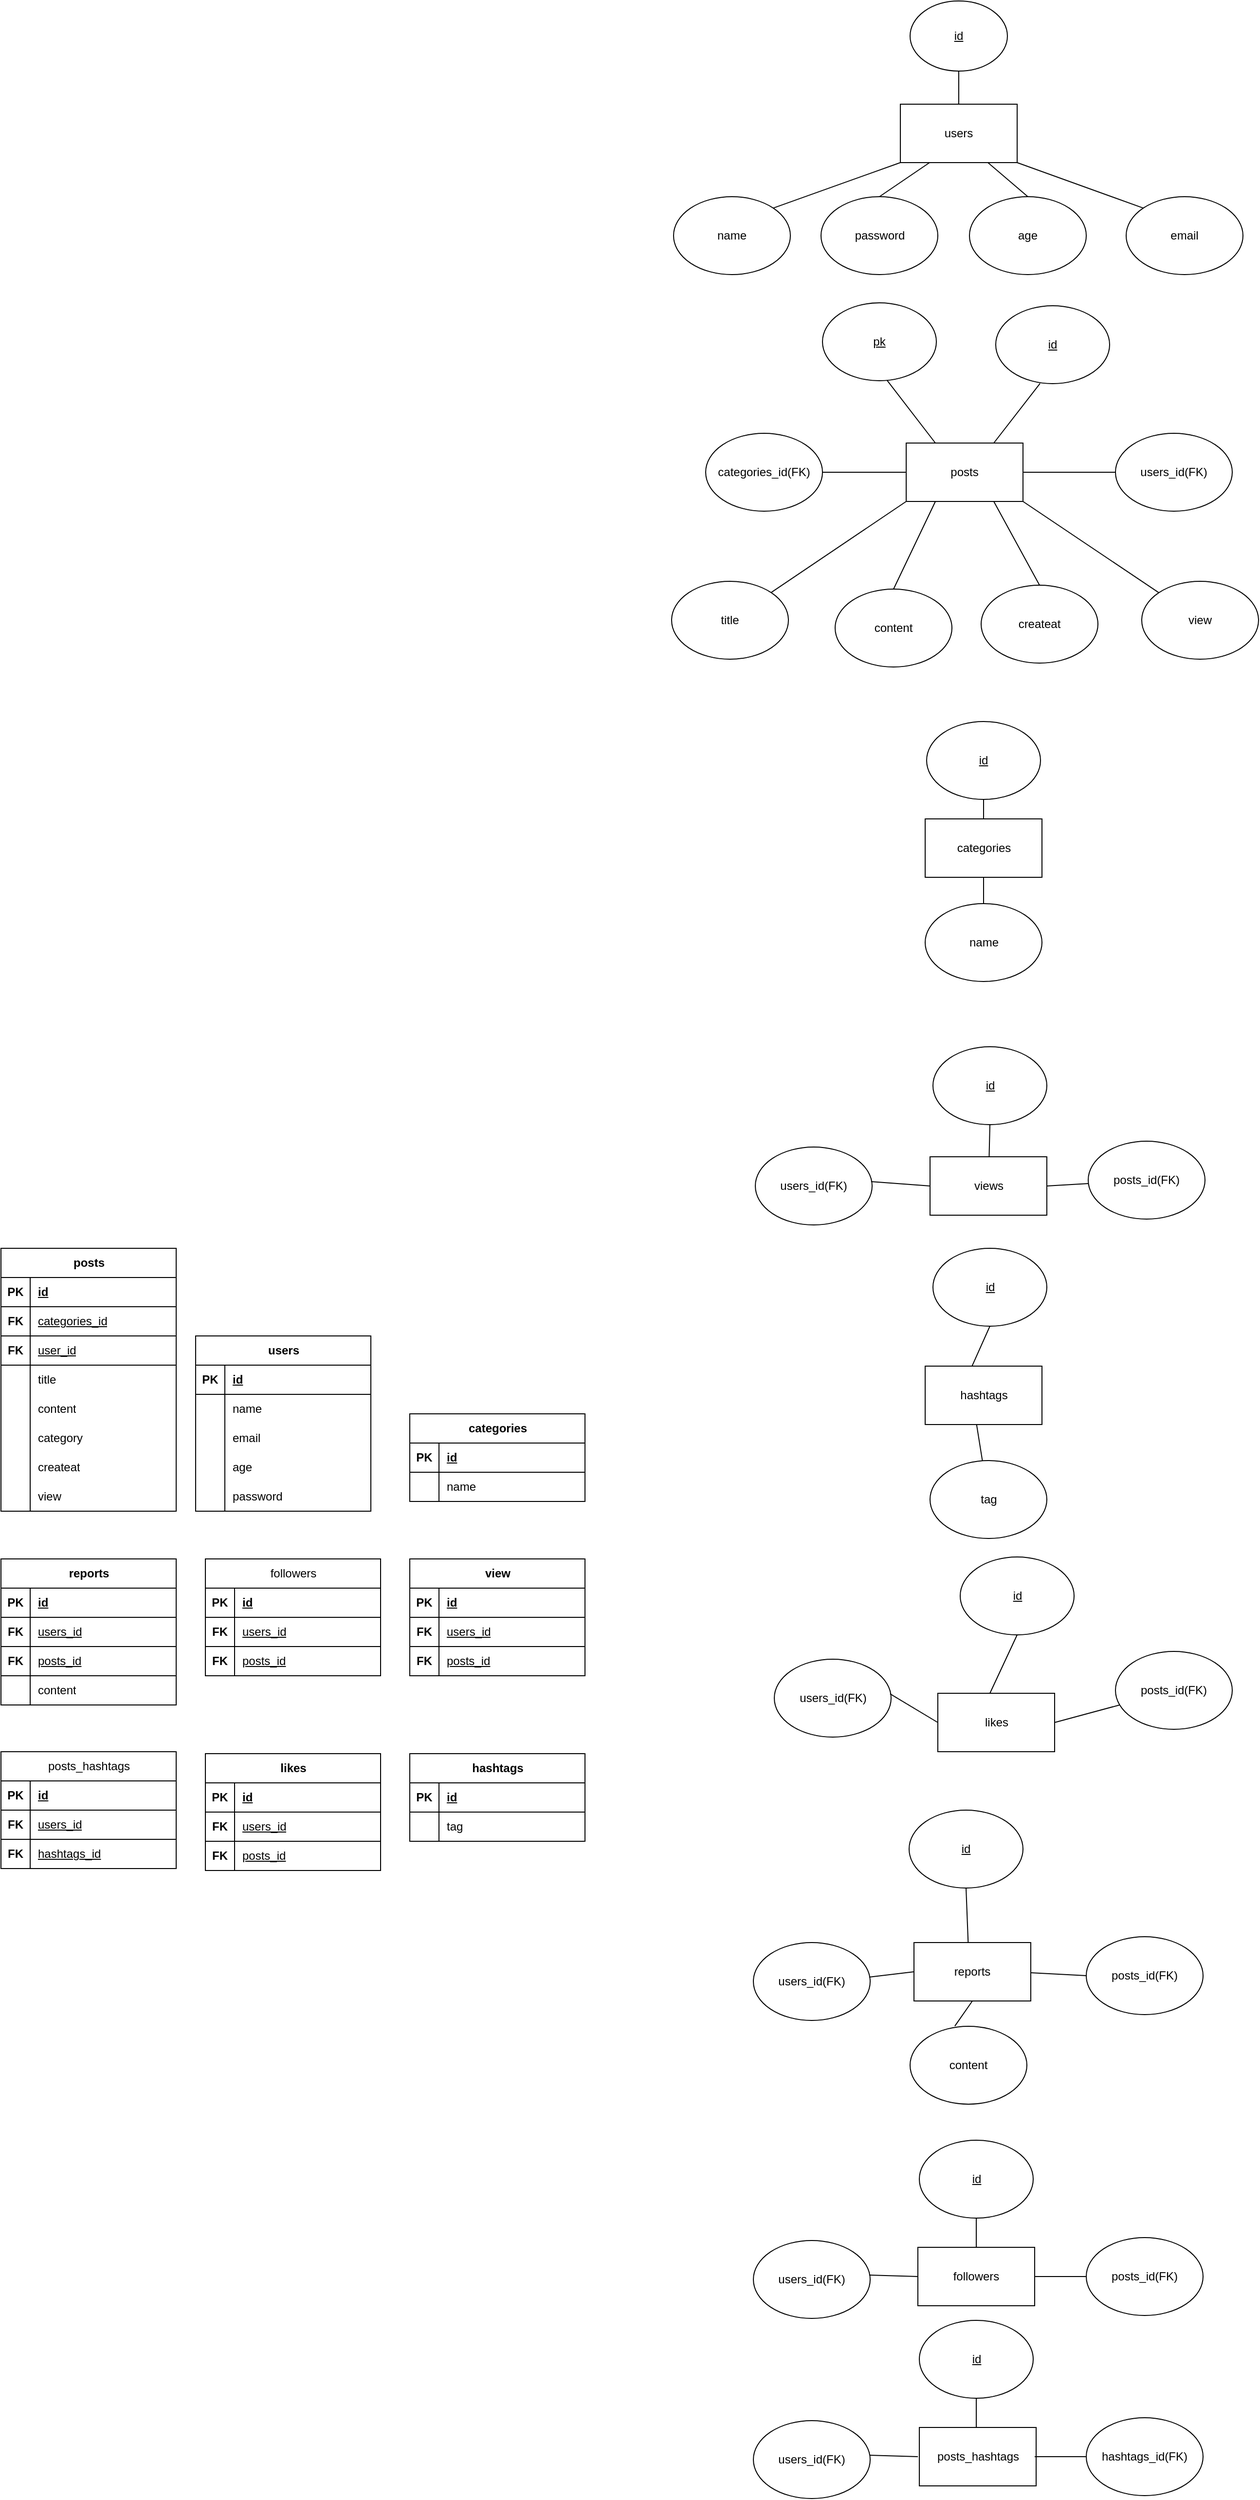 <mxfile version="28.1.1">
  <diagram name="페이지-1" id="-lG8U1elhh2lPWjS3X7J">
    <mxGraphModel dx="1959" dy="928" grid="1" gridSize="10" guides="1" tooltips="1" connect="1" arrows="1" fold="1" page="1" pageScale="1" pageWidth="827" pageHeight="1169" math="0" shadow="0">
      <root>
        <mxCell id="0" />
        <mxCell id="1" parent="0" />
        <mxCell id="ju6Y_BsM1qZ0WX_kS476-1" value="users" style="rounded=0;whiteSpace=wrap;html=1;" parent="1" vertex="1">
          <mxGeometry x="1034" y="426" width="120" height="60" as="geometry" />
        </mxCell>
        <mxCell id="ju6Y_BsM1qZ0WX_kS476-2" value="posts" style="rounded=0;whiteSpace=wrap;html=1;" parent="1" vertex="1">
          <mxGeometry x="1040" y="774" width="120" height="60" as="geometry" />
        </mxCell>
        <mxCell id="ju6Y_BsM1qZ0WX_kS476-3" value="categories" style="rounded=0;whiteSpace=wrap;html=1;" parent="1" vertex="1">
          <mxGeometry x="1059.5" y="1160" width="120" height="60" as="geometry" />
        </mxCell>
        <mxCell id="ju6Y_BsM1qZ0WX_kS476-4" value="followers" style="rounded=0;whiteSpace=wrap;html=1;" parent="1" vertex="1">
          <mxGeometry x="1052" y="2627" width="120" height="60" as="geometry" />
        </mxCell>
        <mxCell id="ju6Y_BsM1qZ0WX_kS476-5" value="reports" style="rounded=0;whiteSpace=wrap;html=1;" parent="1" vertex="1">
          <mxGeometry x="1048" y="2314" width="120" height="60" as="geometry" />
        </mxCell>
        <mxCell id="ju6Y_BsM1qZ0WX_kS476-6" value="likes" style="rounded=0;whiteSpace=wrap;html=1;" parent="1" vertex="1">
          <mxGeometry x="1072.5" y="2058" width="120" height="60" as="geometry" />
        </mxCell>
        <mxCell id="ju6Y_BsM1qZ0WX_kS476-7" value="hashtags" style="rounded=0;whiteSpace=wrap;html=1;" parent="1" vertex="1">
          <mxGeometry x="1059.5" y="1722" width="120" height="60" as="geometry" />
        </mxCell>
        <mxCell id="ju6Y_BsM1qZ0WX_kS476-8" value="views" style="rounded=0;whiteSpace=wrap;html=1;" parent="1" vertex="1">
          <mxGeometry x="1064.5" y="1507" width="120" height="60" as="geometry" />
        </mxCell>
        <mxCell id="ju6Y_BsM1qZ0WX_kS476-9" value="email" style="ellipse;whiteSpace=wrap;html=1;" parent="1" vertex="1">
          <mxGeometry x="1266" y="521" width="120" height="80" as="geometry" />
        </mxCell>
        <mxCell id="ju6Y_BsM1qZ0WX_kS476-10" value="password" style="ellipse;whiteSpace=wrap;html=1;" parent="1" vertex="1">
          <mxGeometry x="952.5" y="521" width="120" height="80" as="geometry" />
        </mxCell>
        <mxCell id="ju6Y_BsM1qZ0WX_kS476-11" value="name" style="ellipse;whiteSpace=wrap;html=1;" parent="1" vertex="1">
          <mxGeometry x="801" y="521" width="120" height="80" as="geometry" />
        </mxCell>
        <mxCell id="ju6Y_BsM1qZ0WX_kS476-12" value="age" style="ellipse;whiteSpace=wrap;html=1;" parent="1" vertex="1">
          <mxGeometry x="1105" y="521" width="120" height="80" as="geometry" />
        </mxCell>
        <mxCell id="ju6Y_BsM1qZ0WX_kS476-13" value="id" style="ellipse;whiteSpace=wrap;html=1;align=center;fontStyle=4;" parent="1" vertex="1">
          <mxGeometry x="1044" y="320" width="100" height="72" as="geometry" />
        </mxCell>
        <mxCell id="ju6Y_BsM1qZ0WX_kS476-14" value="" style="endArrow=none;html=1;rounded=0;fontSize=12;startSize=8;endSize=8;curved=1;exitX=0.5;exitY=1;exitDx=0;exitDy=0;entryX=0.5;entryY=0;entryDx=0;entryDy=0;" parent="1" source="ju6Y_BsM1qZ0WX_kS476-13" target="ju6Y_BsM1qZ0WX_kS476-1" edge="1">
          <mxGeometry relative="1" as="geometry">
            <mxPoint x="964" y="677" as="sourcePoint" />
            <mxPoint x="1124" y="677" as="targetPoint" />
          </mxGeometry>
        </mxCell>
        <mxCell id="ju6Y_BsM1qZ0WX_kS476-15" value="" style="endArrow=none;html=1;rounded=0;fontSize=12;startSize=8;endSize=8;curved=1;exitX=0.5;exitY=0;exitDx=0;exitDy=0;entryX=0.25;entryY=1;entryDx=0;entryDy=0;" parent="1" source="ju6Y_BsM1qZ0WX_kS476-10" target="ju6Y_BsM1qZ0WX_kS476-1" edge="1">
          <mxGeometry relative="1" as="geometry">
            <mxPoint x="946" y="662" as="sourcePoint" />
            <mxPoint x="989" y="632" as="targetPoint" />
          </mxGeometry>
        </mxCell>
        <mxCell id="ju6Y_BsM1qZ0WX_kS476-16" value="" style="endArrow=none;html=1;rounded=0;fontSize=12;startSize=8;endSize=8;curved=1;exitX=0.5;exitY=0;exitDx=0;exitDy=0;entryX=0.75;entryY=1;entryDx=0;entryDy=0;" parent="1" source="ju6Y_BsM1qZ0WX_kS476-12" target="ju6Y_BsM1qZ0WX_kS476-1" edge="1">
          <mxGeometry relative="1" as="geometry">
            <mxPoint x="1034" y="714" as="sourcePoint" />
            <mxPoint x="1044" y="662" as="targetPoint" />
          </mxGeometry>
        </mxCell>
        <mxCell id="ju6Y_BsM1qZ0WX_kS476-17" value="" style="endArrow=none;html=1;rounded=0;fontSize=12;startSize=8;endSize=8;curved=1;exitX=0;exitY=0;exitDx=0;exitDy=0;entryX=1;entryY=1;entryDx=0;entryDy=0;" parent="1" source="ju6Y_BsM1qZ0WX_kS476-9" target="ju6Y_BsM1qZ0WX_kS476-1" edge="1">
          <mxGeometry relative="1" as="geometry">
            <mxPoint x="1147" y="694" as="sourcePoint" />
            <mxPoint x="1096" y="662" as="targetPoint" />
          </mxGeometry>
        </mxCell>
        <mxCell id="ju6Y_BsM1qZ0WX_kS476-18" value="" style="endArrow=none;html=1;rounded=0;fontSize=12;startSize=8;endSize=8;curved=1;exitX=1;exitY=0;exitDx=0;exitDy=0;entryX=0;entryY=1;entryDx=0;entryDy=0;" parent="1" source="ju6Y_BsM1qZ0WX_kS476-11" target="ju6Y_BsM1qZ0WX_kS476-1" edge="1">
          <mxGeometry relative="1" as="geometry">
            <mxPoint x="1115" y="572" as="sourcePoint" />
            <mxPoint x="1012" y="498" as="targetPoint" />
          </mxGeometry>
        </mxCell>
        <mxCell id="ju6Y_BsM1qZ0WX_kS476-19" value="users" style="shape=table;startSize=30;container=1;collapsible=1;childLayout=tableLayout;fixedRows=1;rowLines=0;fontStyle=1;align=center;resizeLast=1;html=1;" parent="1" vertex="1">
          <mxGeometry x="310" y="1691" width="180" height="180" as="geometry" />
        </mxCell>
        <mxCell id="ju6Y_BsM1qZ0WX_kS476-20" value="" style="shape=tableRow;horizontal=0;startSize=0;swimlaneHead=0;swimlaneBody=0;fillColor=none;collapsible=0;dropTarget=0;points=[[0,0.5],[1,0.5]];portConstraint=eastwest;top=0;left=0;right=0;bottom=1;" parent="ju6Y_BsM1qZ0WX_kS476-19" vertex="1">
          <mxGeometry y="30" width="180" height="30" as="geometry" />
        </mxCell>
        <mxCell id="ju6Y_BsM1qZ0WX_kS476-21" value="PK" style="shape=partialRectangle;connectable=0;fillColor=none;top=0;left=0;bottom=0;right=0;fontStyle=1;overflow=hidden;whiteSpace=wrap;html=1;" parent="ju6Y_BsM1qZ0WX_kS476-20" vertex="1">
          <mxGeometry width="30" height="30" as="geometry">
            <mxRectangle width="30" height="30" as="alternateBounds" />
          </mxGeometry>
        </mxCell>
        <mxCell id="ju6Y_BsM1qZ0WX_kS476-22" value="id" style="shape=partialRectangle;connectable=0;fillColor=none;top=0;left=0;bottom=0;right=0;align=left;spacingLeft=6;fontStyle=5;overflow=hidden;whiteSpace=wrap;html=1;" parent="ju6Y_BsM1qZ0WX_kS476-20" vertex="1">
          <mxGeometry x="30" width="150" height="30" as="geometry">
            <mxRectangle width="150" height="30" as="alternateBounds" />
          </mxGeometry>
        </mxCell>
        <mxCell id="ju6Y_BsM1qZ0WX_kS476-23" value="" style="shape=tableRow;horizontal=0;startSize=0;swimlaneHead=0;swimlaneBody=0;fillColor=none;collapsible=0;dropTarget=0;points=[[0,0.5],[1,0.5]];portConstraint=eastwest;top=0;left=0;right=0;bottom=0;" parent="ju6Y_BsM1qZ0WX_kS476-19" vertex="1">
          <mxGeometry y="60" width="180" height="30" as="geometry" />
        </mxCell>
        <mxCell id="ju6Y_BsM1qZ0WX_kS476-24" value="" style="shape=partialRectangle;connectable=0;fillColor=none;top=0;left=0;bottom=0;right=0;editable=1;overflow=hidden;whiteSpace=wrap;html=1;" parent="ju6Y_BsM1qZ0WX_kS476-23" vertex="1">
          <mxGeometry width="30" height="30" as="geometry">
            <mxRectangle width="30" height="30" as="alternateBounds" />
          </mxGeometry>
        </mxCell>
        <mxCell id="ju6Y_BsM1qZ0WX_kS476-25" value="name" style="shape=partialRectangle;connectable=0;fillColor=none;top=0;left=0;bottom=0;right=0;align=left;spacingLeft=6;overflow=hidden;whiteSpace=wrap;html=1;" parent="ju6Y_BsM1qZ0WX_kS476-23" vertex="1">
          <mxGeometry x="30" width="150" height="30" as="geometry">
            <mxRectangle width="150" height="30" as="alternateBounds" />
          </mxGeometry>
        </mxCell>
        <mxCell id="ju6Y_BsM1qZ0WX_kS476-26" value="" style="shape=tableRow;horizontal=0;startSize=0;swimlaneHead=0;swimlaneBody=0;fillColor=none;collapsible=0;dropTarget=0;points=[[0,0.5],[1,0.5]];portConstraint=eastwest;top=0;left=0;right=0;bottom=0;" parent="ju6Y_BsM1qZ0WX_kS476-19" vertex="1">
          <mxGeometry y="90" width="180" height="30" as="geometry" />
        </mxCell>
        <mxCell id="ju6Y_BsM1qZ0WX_kS476-27" value="" style="shape=partialRectangle;connectable=0;fillColor=none;top=0;left=0;bottom=0;right=0;editable=1;overflow=hidden;whiteSpace=wrap;html=1;" parent="ju6Y_BsM1qZ0WX_kS476-26" vertex="1">
          <mxGeometry width="30" height="30" as="geometry">
            <mxRectangle width="30" height="30" as="alternateBounds" />
          </mxGeometry>
        </mxCell>
        <mxCell id="ju6Y_BsM1qZ0WX_kS476-28" value="email" style="shape=partialRectangle;connectable=0;fillColor=none;top=0;left=0;bottom=0;right=0;align=left;spacingLeft=6;overflow=hidden;whiteSpace=wrap;html=1;" parent="ju6Y_BsM1qZ0WX_kS476-26" vertex="1">
          <mxGeometry x="30" width="150" height="30" as="geometry">
            <mxRectangle width="150" height="30" as="alternateBounds" />
          </mxGeometry>
        </mxCell>
        <mxCell id="ju6Y_BsM1qZ0WX_kS476-29" value="" style="shape=tableRow;horizontal=0;startSize=0;swimlaneHead=0;swimlaneBody=0;fillColor=none;collapsible=0;dropTarget=0;points=[[0,0.5],[1,0.5]];portConstraint=eastwest;top=0;left=0;right=0;bottom=0;" parent="ju6Y_BsM1qZ0WX_kS476-19" vertex="1">
          <mxGeometry y="120" width="180" height="30" as="geometry" />
        </mxCell>
        <mxCell id="ju6Y_BsM1qZ0WX_kS476-30" value="" style="shape=partialRectangle;connectable=0;fillColor=none;top=0;left=0;bottom=0;right=0;editable=1;overflow=hidden;whiteSpace=wrap;html=1;" parent="ju6Y_BsM1qZ0WX_kS476-29" vertex="1">
          <mxGeometry width="30" height="30" as="geometry">
            <mxRectangle width="30" height="30" as="alternateBounds" />
          </mxGeometry>
        </mxCell>
        <mxCell id="ju6Y_BsM1qZ0WX_kS476-31" value="age" style="shape=partialRectangle;connectable=0;fillColor=none;top=0;left=0;bottom=0;right=0;align=left;spacingLeft=6;overflow=hidden;whiteSpace=wrap;html=1;" parent="ju6Y_BsM1qZ0WX_kS476-29" vertex="1">
          <mxGeometry x="30" width="150" height="30" as="geometry">
            <mxRectangle width="150" height="30" as="alternateBounds" />
          </mxGeometry>
        </mxCell>
        <mxCell id="ju6Y_BsM1qZ0WX_kS476-32" value="" style="shape=tableRow;horizontal=0;startSize=0;swimlaneHead=0;swimlaneBody=0;fillColor=none;collapsible=0;dropTarget=0;points=[[0,0.5],[1,0.5]];portConstraint=eastwest;top=0;left=0;right=0;bottom=0;" parent="ju6Y_BsM1qZ0WX_kS476-19" vertex="1">
          <mxGeometry y="150" width="180" height="30" as="geometry" />
        </mxCell>
        <mxCell id="ju6Y_BsM1qZ0WX_kS476-33" value="" style="shape=partialRectangle;connectable=0;fillColor=none;top=0;left=0;bottom=0;right=0;editable=1;overflow=hidden;whiteSpace=wrap;html=1;" parent="ju6Y_BsM1qZ0WX_kS476-32" vertex="1">
          <mxGeometry width="30" height="30" as="geometry">
            <mxRectangle width="30" height="30" as="alternateBounds" />
          </mxGeometry>
        </mxCell>
        <mxCell id="ju6Y_BsM1qZ0WX_kS476-34" value="password" style="shape=partialRectangle;connectable=0;fillColor=none;top=0;left=0;bottom=0;right=0;align=left;spacingLeft=6;overflow=hidden;whiteSpace=wrap;html=1;" parent="ju6Y_BsM1qZ0WX_kS476-32" vertex="1">
          <mxGeometry x="30" width="150" height="30" as="geometry">
            <mxRectangle width="150" height="30" as="alternateBounds" />
          </mxGeometry>
        </mxCell>
        <mxCell id="ju6Y_BsM1qZ0WX_kS476-35" value="categories_id(FK)" style="ellipse;whiteSpace=wrap;html=1;" parent="1" vertex="1">
          <mxGeometry x="834" y="764" width="120" height="80" as="geometry" />
        </mxCell>
        <mxCell id="ju6Y_BsM1qZ0WX_kS476-36" value="users_id(FK)" style="ellipse;whiteSpace=wrap;html=1;" parent="1" vertex="1">
          <mxGeometry x="1255" y="764" width="120" height="80" as="geometry" />
        </mxCell>
        <mxCell id="ju6Y_BsM1qZ0WX_kS476-37" value="view" style="ellipse;whiteSpace=wrap;html=1;" parent="1" vertex="1">
          <mxGeometry x="1282" y="916" width="120" height="80" as="geometry" />
        </mxCell>
        <mxCell id="ju6Y_BsM1qZ0WX_kS476-38" value="createat" style="ellipse;whiteSpace=wrap;html=1;" parent="1" vertex="1">
          <mxGeometry x="1117" y="920" width="120" height="80" as="geometry" />
        </mxCell>
        <mxCell id="ju6Y_BsM1qZ0WX_kS476-39" value="content" style="ellipse;whiteSpace=wrap;html=1;" parent="1" vertex="1">
          <mxGeometry x="967" y="924" width="120" height="80" as="geometry" />
        </mxCell>
        <mxCell id="ju6Y_BsM1qZ0WX_kS476-40" value="title" style="ellipse;whiteSpace=wrap;html=1;" parent="1" vertex="1">
          <mxGeometry x="799" y="916" width="120" height="80" as="geometry" />
        </mxCell>
        <mxCell id="ju6Y_BsM1qZ0WX_kS476-41" value="id" style="ellipse;whiteSpace=wrap;html=1;align=center;fontStyle=4;" parent="1" vertex="1">
          <mxGeometry x="1132" y="633" width="117" height="80" as="geometry" />
        </mxCell>
        <mxCell id="ju6Y_BsM1qZ0WX_kS476-42" value="pk" style="ellipse;whiteSpace=wrap;html=1;align=center;fontStyle=4;" parent="1" vertex="1">
          <mxGeometry x="954" y="630" width="117" height="80" as="geometry" />
        </mxCell>
        <mxCell id="ju6Y_BsM1qZ0WX_kS476-43" value="" style="endArrow=none;html=1;rounded=0;fontSize=12;startSize=8;endSize=8;curved=1;exitX=0.25;exitY=0;exitDx=0;exitDy=0;entryX=0.567;entryY=0.994;entryDx=0;entryDy=0;entryPerimeter=0;" parent="1" source="ju6Y_BsM1qZ0WX_kS476-2" target="ju6Y_BsM1qZ0WX_kS476-42" edge="1">
          <mxGeometry relative="1" as="geometry">
            <mxPoint x="892" y="774" as="sourcePoint" />
            <mxPoint x="1067" y="739" as="targetPoint" />
          </mxGeometry>
        </mxCell>
        <mxCell id="ju6Y_BsM1qZ0WX_kS476-44" value="" style="endArrow=none;html=1;rounded=0;fontSize=12;startSize=8;endSize=8;curved=1;exitX=0.75;exitY=0;exitDx=0;exitDy=0;entryX=0.389;entryY=0.998;entryDx=0;entryDy=0;entryPerimeter=0;" parent="1" source="ju6Y_BsM1qZ0WX_kS476-2" target="ju6Y_BsM1qZ0WX_kS476-41" edge="1">
          <mxGeometry relative="1" as="geometry">
            <mxPoint x="1080" y="784" as="sourcePoint" />
            <mxPoint x="957" y="729" as="targetPoint" />
          </mxGeometry>
        </mxCell>
        <mxCell id="ju6Y_BsM1qZ0WX_kS476-45" value="" style="endArrow=none;html=1;rounded=0;fontSize=12;startSize=8;endSize=8;curved=1;exitX=0;exitY=0.5;exitDx=0;exitDy=0;entryX=1;entryY=0.5;entryDx=0;entryDy=0;" parent="1" source="ju6Y_BsM1qZ0WX_kS476-2" target="ju6Y_BsM1qZ0WX_kS476-35" edge="1">
          <mxGeometry relative="1" as="geometry">
            <mxPoint x="1080" y="784" as="sourcePoint" />
            <mxPoint x="1030" y="720" as="targetPoint" />
          </mxGeometry>
        </mxCell>
        <mxCell id="ju6Y_BsM1qZ0WX_kS476-46" value="" style="endArrow=none;html=1;rounded=0;fontSize=12;startSize=8;endSize=8;curved=1;exitX=0;exitY=0.5;exitDx=0;exitDy=0;entryX=1;entryY=0.5;entryDx=0;entryDy=0;" parent="1" source="ju6Y_BsM1qZ0WX_kS476-36" target="ju6Y_BsM1qZ0WX_kS476-2" edge="1">
          <mxGeometry relative="1" as="geometry">
            <mxPoint x="1050" y="814" as="sourcePoint" />
            <mxPoint x="964" y="819" as="targetPoint" />
          </mxGeometry>
        </mxCell>
        <mxCell id="ju6Y_BsM1qZ0WX_kS476-47" value="" style="endArrow=none;html=1;rounded=0;fontSize=12;startSize=8;endSize=8;curved=1;exitX=0;exitY=0;exitDx=0;exitDy=0;entryX=1;entryY=1;entryDx=0;entryDy=0;" parent="1" source="ju6Y_BsM1qZ0WX_kS476-37" target="ju6Y_BsM1qZ0WX_kS476-2" edge="1">
          <mxGeometry relative="1" as="geometry">
            <mxPoint x="1243" y="869" as="sourcePoint" />
            <mxPoint x="1148" y="869" as="targetPoint" />
          </mxGeometry>
        </mxCell>
        <mxCell id="ju6Y_BsM1qZ0WX_kS476-48" value="" style="endArrow=none;html=1;rounded=0;fontSize=12;startSize=8;endSize=8;curved=1;exitX=0.5;exitY=0;exitDx=0;exitDy=0;entryX=0.75;entryY=1;entryDx=0;entryDy=0;" parent="1" source="ju6Y_BsM1qZ0WX_kS476-38" target="ju6Y_BsM1qZ0WX_kS476-2" edge="1">
          <mxGeometry relative="1" as="geometry">
            <mxPoint x="1226" y="931" as="sourcePoint" />
            <mxPoint x="1100" y="838" as="targetPoint" />
          </mxGeometry>
        </mxCell>
        <mxCell id="ju6Y_BsM1qZ0WX_kS476-49" value="" style="endArrow=none;html=1;rounded=0;fontSize=12;startSize=8;endSize=8;curved=1;exitX=0.5;exitY=0;exitDx=0;exitDy=0;entryX=0.25;entryY=1;entryDx=0;entryDy=0;" parent="1" source="ju6Y_BsM1qZ0WX_kS476-39" target="ju6Y_BsM1qZ0WX_kS476-2" edge="1">
          <mxGeometry relative="1" as="geometry">
            <mxPoint x="1058" y="943" as="sourcePoint" />
            <mxPoint x="1064" y="863" as="targetPoint" />
          </mxGeometry>
        </mxCell>
        <mxCell id="ju6Y_BsM1qZ0WX_kS476-50" value="" style="endArrow=none;html=1;rounded=0;fontSize=12;startSize=8;endSize=8;curved=1;entryX=0;entryY=1;entryDx=0;entryDy=0;" parent="1" source="ju6Y_BsM1qZ0WX_kS476-40" target="ju6Y_BsM1qZ0WX_kS476-2" edge="1">
          <mxGeometry relative="1" as="geometry">
            <mxPoint x="922" y="936" as="sourcePoint" />
            <mxPoint x="1004" y="837" as="targetPoint" />
          </mxGeometry>
        </mxCell>
        <mxCell id="ju6Y_BsM1qZ0WX_kS476-51" value="posts" style="shape=table;startSize=30;container=1;collapsible=1;childLayout=tableLayout;fixedRows=1;rowLines=0;fontStyle=1;align=center;resizeLast=1;html=1;" parent="1" vertex="1">
          <mxGeometry x="110" y="1601" width="180" height="270" as="geometry" />
        </mxCell>
        <mxCell id="ju6Y_BsM1qZ0WX_kS476-52" value="" style="shape=tableRow;horizontal=0;startSize=0;swimlaneHead=0;swimlaneBody=0;fillColor=none;collapsible=0;dropTarget=0;points=[[0,0.5],[1,0.5]];portConstraint=eastwest;top=0;left=0;right=0;bottom=1;" parent="ju6Y_BsM1qZ0WX_kS476-51" vertex="1">
          <mxGeometry y="30" width="180" height="30" as="geometry" />
        </mxCell>
        <mxCell id="ju6Y_BsM1qZ0WX_kS476-53" value="PK" style="shape=partialRectangle;connectable=0;fillColor=none;top=0;left=0;bottom=0;right=0;fontStyle=1;overflow=hidden;whiteSpace=wrap;html=1;" parent="ju6Y_BsM1qZ0WX_kS476-52" vertex="1">
          <mxGeometry width="30" height="30" as="geometry">
            <mxRectangle width="30" height="30" as="alternateBounds" />
          </mxGeometry>
        </mxCell>
        <mxCell id="ju6Y_BsM1qZ0WX_kS476-54" value="id" style="shape=partialRectangle;connectable=0;fillColor=none;top=0;left=0;bottom=0;right=0;align=left;spacingLeft=6;fontStyle=5;overflow=hidden;whiteSpace=wrap;html=1;" parent="ju6Y_BsM1qZ0WX_kS476-52" vertex="1">
          <mxGeometry x="30" width="150" height="30" as="geometry">
            <mxRectangle width="150" height="30" as="alternateBounds" />
          </mxGeometry>
        </mxCell>
        <mxCell id="ju6Y_BsM1qZ0WX_kS476-55" value="" style="shape=tableRow;horizontal=0;startSize=0;swimlaneHead=0;swimlaneBody=0;fillColor=none;collapsible=0;dropTarget=0;points=[[0,0.5],[1,0.5]];portConstraint=eastwest;top=0;left=0;right=0;bottom=1;" parent="ju6Y_BsM1qZ0WX_kS476-51" vertex="1">
          <mxGeometry y="60" width="180" height="30" as="geometry" />
        </mxCell>
        <mxCell id="ju6Y_BsM1qZ0WX_kS476-56" value="FK" style="shape=partialRectangle;connectable=0;fillColor=none;top=0;left=0;bottom=0;right=0;fontStyle=1;overflow=hidden;whiteSpace=wrap;html=1;" parent="ju6Y_BsM1qZ0WX_kS476-55" vertex="1">
          <mxGeometry width="30" height="30" as="geometry">
            <mxRectangle width="30" height="30" as="alternateBounds" />
          </mxGeometry>
        </mxCell>
        <mxCell id="ju6Y_BsM1qZ0WX_kS476-57" value="&lt;span style=&quot;font-weight: 400;&quot;&gt;categories_id&lt;/span&gt;" style="shape=partialRectangle;connectable=0;fillColor=none;top=0;left=0;bottom=0;right=0;align=left;spacingLeft=6;fontStyle=5;overflow=hidden;whiteSpace=wrap;html=1;" parent="ju6Y_BsM1qZ0WX_kS476-55" vertex="1">
          <mxGeometry x="30" width="150" height="30" as="geometry">
            <mxRectangle width="150" height="30" as="alternateBounds" />
          </mxGeometry>
        </mxCell>
        <mxCell id="ju6Y_BsM1qZ0WX_kS476-58" value="" style="shape=tableRow;horizontal=0;startSize=0;swimlaneHead=0;swimlaneBody=0;fillColor=none;collapsible=0;dropTarget=0;points=[[0,0.5],[1,0.5]];portConstraint=eastwest;top=0;left=0;right=0;bottom=1;" parent="ju6Y_BsM1qZ0WX_kS476-51" vertex="1">
          <mxGeometry y="90" width="180" height="30" as="geometry" />
        </mxCell>
        <mxCell id="ju6Y_BsM1qZ0WX_kS476-59" value="FK" style="shape=partialRectangle;connectable=0;fillColor=none;top=0;left=0;bottom=0;right=0;fontStyle=1;overflow=hidden;whiteSpace=wrap;html=1;" parent="ju6Y_BsM1qZ0WX_kS476-58" vertex="1">
          <mxGeometry width="30" height="30" as="geometry">
            <mxRectangle width="30" height="30" as="alternateBounds" />
          </mxGeometry>
        </mxCell>
        <mxCell id="ju6Y_BsM1qZ0WX_kS476-60" value="&lt;span style=&quot;font-weight: 400;&quot;&gt;user_id&lt;/span&gt;" style="shape=partialRectangle;connectable=0;fillColor=none;top=0;left=0;bottom=0;right=0;align=left;spacingLeft=6;fontStyle=5;overflow=hidden;whiteSpace=wrap;html=1;" parent="ju6Y_BsM1qZ0WX_kS476-58" vertex="1">
          <mxGeometry x="30" width="150" height="30" as="geometry">
            <mxRectangle width="150" height="30" as="alternateBounds" />
          </mxGeometry>
        </mxCell>
        <mxCell id="ju6Y_BsM1qZ0WX_kS476-61" value="" style="shape=tableRow;horizontal=0;startSize=0;swimlaneHead=0;swimlaneBody=0;fillColor=none;collapsible=0;dropTarget=0;points=[[0,0.5],[1,0.5]];portConstraint=eastwest;top=0;left=0;right=0;bottom=0;" parent="ju6Y_BsM1qZ0WX_kS476-51" vertex="1">
          <mxGeometry y="120" width="180" height="30" as="geometry" />
        </mxCell>
        <mxCell id="ju6Y_BsM1qZ0WX_kS476-62" value="" style="shape=partialRectangle;connectable=0;fillColor=none;top=0;left=0;bottom=0;right=0;editable=1;overflow=hidden;whiteSpace=wrap;html=1;" parent="ju6Y_BsM1qZ0WX_kS476-61" vertex="1">
          <mxGeometry width="30" height="30" as="geometry">
            <mxRectangle width="30" height="30" as="alternateBounds" />
          </mxGeometry>
        </mxCell>
        <mxCell id="ju6Y_BsM1qZ0WX_kS476-63" value="title" style="shape=partialRectangle;connectable=0;fillColor=none;top=0;left=0;bottom=0;right=0;align=left;spacingLeft=6;overflow=hidden;whiteSpace=wrap;html=1;" parent="ju6Y_BsM1qZ0WX_kS476-61" vertex="1">
          <mxGeometry x="30" width="150" height="30" as="geometry">
            <mxRectangle width="150" height="30" as="alternateBounds" />
          </mxGeometry>
        </mxCell>
        <mxCell id="ju6Y_BsM1qZ0WX_kS476-64" value="" style="shape=tableRow;horizontal=0;startSize=0;swimlaneHead=0;swimlaneBody=0;fillColor=none;collapsible=0;dropTarget=0;points=[[0,0.5],[1,0.5]];portConstraint=eastwest;top=0;left=0;right=0;bottom=0;" parent="ju6Y_BsM1qZ0WX_kS476-51" vertex="1">
          <mxGeometry y="150" width="180" height="30" as="geometry" />
        </mxCell>
        <mxCell id="ju6Y_BsM1qZ0WX_kS476-65" value="" style="shape=partialRectangle;connectable=0;fillColor=none;top=0;left=0;bottom=0;right=0;editable=1;overflow=hidden;whiteSpace=wrap;html=1;" parent="ju6Y_BsM1qZ0WX_kS476-64" vertex="1">
          <mxGeometry width="30" height="30" as="geometry">
            <mxRectangle width="30" height="30" as="alternateBounds" />
          </mxGeometry>
        </mxCell>
        <mxCell id="ju6Y_BsM1qZ0WX_kS476-66" value="content" style="shape=partialRectangle;connectable=0;fillColor=none;top=0;left=0;bottom=0;right=0;align=left;spacingLeft=6;overflow=hidden;whiteSpace=wrap;html=1;" parent="ju6Y_BsM1qZ0WX_kS476-64" vertex="1">
          <mxGeometry x="30" width="150" height="30" as="geometry">
            <mxRectangle width="150" height="30" as="alternateBounds" />
          </mxGeometry>
        </mxCell>
        <mxCell id="ju6Y_BsM1qZ0WX_kS476-67" value="" style="shape=tableRow;horizontal=0;startSize=0;swimlaneHead=0;swimlaneBody=0;fillColor=none;collapsible=0;dropTarget=0;points=[[0,0.5],[1,0.5]];portConstraint=eastwest;top=0;left=0;right=0;bottom=0;" parent="ju6Y_BsM1qZ0WX_kS476-51" vertex="1">
          <mxGeometry y="180" width="180" height="30" as="geometry" />
        </mxCell>
        <mxCell id="ju6Y_BsM1qZ0WX_kS476-68" value="" style="shape=partialRectangle;connectable=0;fillColor=none;top=0;left=0;bottom=0;right=0;editable=1;overflow=hidden;whiteSpace=wrap;html=1;" parent="ju6Y_BsM1qZ0WX_kS476-67" vertex="1">
          <mxGeometry width="30" height="30" as="geometry">
            <mxRectangle width="30" height="30" as="alternateBounds" />
          </mxGeometry>
        </mxCell>
        <mxCell id="ju6Y_BsM1qZ0WX_kS476-69" value="category" style="shape=partialRectangle;connectable=0;fillColor=none;top=0;left=0;bottom=0;right=0;align=left;spacingLeft=6;overflow=hidden;whiteSpace=wrap;html=1;" parent="ju6Y_BsM1qZ0WX_kS476-67" vertex="1">
          <mxGeometry x="30" width="150" height="30" as="geometry">
            <mxRectangle width="150" height="30" as="alternateBounds" />
          </mxGeometry>
        </mxCell>
        <mxCell id="ju6Y_BsM1qZ0WX_kS476-70" value="" style="shape=tableRow;horizontal=0;startSize=0;swimlaneHead=0;swimlaneBody=0;fillColor=none;collapsible=0;dropTarget=0;points=[[0,0.5],[1,0.5]];portConstraint=eastwest;top=0;left=0;right=0;bottom=0;" parent="ju6Y_BsM1qZ0WX_kS476-51" vertex="1">
          <mxGeometry y="210" width="180" height="30" as="geometry" />
        </mxCell>
        <mxCell id="ju6Y_BsM1qZ0WX_kS476-71" value="" style="shape=partialRectangle;connectable=0;fillColor=none;top=0;left=0;bottom=0;right=0;editable=1;overflow=hidden;whiteSpace=wrap;html=1;" parent="ju6Y_BsM1qZ0WX_kS476-70" vertex="1">
          <mxGeometry width="30" height="30" as="geometry">
            <mxRectangle width="30" height="30" as="alternateBounds" />
          </mxGeometry>
        </mxCell>
        <mxCell id="ju6Y_BsM1qZ0WX_kS476-72" value="createat" style="shape=partialRectangle;connectable=0;fillColor=none;top=0;left=0;bottom=0;right=0;align=left;spacingLeft=6;overflow=hidden;whiteSpace=wrap;html=1;" parent="ju6Y_BsM1qZ0WX_kS476-70" vertex="1">
          <mxGeometry x="30" width="150" height="30" as="geometry">
            <mxRectangle width="150" height="30" as="alternateBounds" />
          </mxGeometry>
        </mxCell>
        <mxCell id="ju6Y_BsM1qZ0WX_kS476-73" value="" style="shape=tableRow;horizontal=0;startSize=0;swimlaneHead=0;swimlaneBody=0;fillColor=none;collapsible=0;dropTarget=0;points=[[0,0.5],[1,0.5]];portConstraint=eastwest;top=0;left=0;right=0;bottom=0;" parent="ju6Y_BsM1qZ0WX_kS476-51" vertex="1">
          <mxGeometry y="240" width="180" height="30" as="geometry" />
        </mxCell>
        <mxCell id="ju6Y_BsM1qZ0WX_kS476-74" value="" style="shape=partialRectangle;connectable=0;fillColor=none;top=0;left=0;bottom=0;right=0;editable=1;overflow=hidden;whiteSpace=wrap;html=1;" parent="ju6Y_BsM1qZ0WX_kS476-73" vertex="1">
          <mxGeometry width="30" height="30" as="geometry">
            <mxRectangle width="30" height="30" as="alternateBounds" />
          </mxGeometry>
        </mxCell>
        <mxCell id="ju6Y_BsM1qZ0WX_kS476-75" value="view" style="shape=partialRectangle;connectable=0;fillColor=none;top=0;left=0;bottom=0;right=0;align=left;spacingLeft=6;overflow=hidden;whiteSpace=wrap;html=1;" parent="ju6Y_BsM1qZ0WX_kS476-73" vertex="1">
          <mxGeometry x="30" width="150" height="30" as="geometry">
            <mxRectangle width="150" height="30" as="alternateBounds" />
          </mxGeometry>
        </mxCell>
        <mxCell id="ju6Y_BsM1qZ0WX_kS476-76" value="&lt;span style=&quot;text-align: left;&quot;&gt;name&lt;/span&gt;" style="ellipse;whiteSpace=wrap;html=1;" parent="1" vertex="1">
          <mxGeometry x="1059.5" y="1247" width="120" height="80" as="geometry" />
        </mxCell>
        <mxCell id="ju6Y_BsM1qZ0WX_kS476-77" value="id" style="ellipse;whiteSpace=wrap;html=1;align=center;fontStyle=4;" parent="1" vertex="1">
          <mxGeometry x="1061" y="1060" width="117" height="80" as="geometry" />
        </mxCell>
        <mxCell id="ju6Y_BsM1qZ0WX_kS476-78" value="" style="endArrow=none;html=1;rounded=0;fontSize=12;startSize=8;endSize=8;curved=1;exitX=0.5;exitY=0;exitDx=0;exitDy=0;entryX=0.5;entryY=1;entryDx=0;entryDy=0;" parent="1" source="ju6Y_BsM1qZ0WX_kS476-3" target="ju6Y_BsM1qZ0WX_kS476-77" edge="1">
          <mxGeometry relative="1" as="geometry">
            <mxPoint x="958" y="1206" as="sourcePoint" />
            <mxPoint x="1001" y="1116" as="targetPoint" />
          </mxGeometry>
        </mxCell>
        <mxCell id="ju6Y_BsM1qZ0WX_kS476-79" value="" style="endArrow=none;html=1;rounded=0;fontSize=12;startSize=8;endSize=8;curved=1;entryX=0.5;entryY=1;entryDx=0;entryDy=0;" parent="1" source="ju6Y_BsM1qZ0WX_kS476-76" target="ju6Y_BsM1qZ0WX_kS476-3" edge="1">
          <mxGeometry relative="1" as="geometry">
            <mxPoint x="1131" y="1212" as="sourcePoint" />
            <mxPoint x="1169" y="1159" as="targetPoint" />
          </mxGeometry>
        </mxCell>
        <mxCell id="ju6Y_BsM1qZ0WX_kS476-80" value="categories" style="shape=table;startSize=30;container=1;collapsible=1;childLayout=tableLayout;fixedRows=1;rowLines=0;fontStyle=1;align=center;resizeLast=1;html=1;" parent="1" vertex="1">
          <mxGeometry x="530" y="1771" width="180" height="90" as="geometry" />
        </mxCell>
        <mxCell id="ju6Y_BsM1qZ0WX_kS476-81" value="" style="shape=tableRow;horizontal=0;startSize=0;swimlaneHead=0;swimlaneBody=0;fillColor=none;collapsible=0;dropTarget=0;points=[[0,0.5],[1,0.5]];portConstraint=eastwest;top=0;left=0;right=0;bottom=1;" parent="ju6Y_BsM1qZ0WX_kS476-80" vertex="1">
          <mxGeometry y="30" width="180" height="30" as="geometry" />
        </mxCell>
        <mxCell id="ju6Y_BsM1qZ0WX_kS476-82" value="PK" style="shape=partialRectangle;connectable=0;fillColor=none;top=0;left=0;bottom=0;right=0;fontStyle=1;overflow=hidden;whiteSpace=wrap;html=1;" parent="ju6Y_BsM1qZ0WX_kS476-81" vertex="1">
          <mxGeometry width="30" height="30" as="geometry">
            <mxRectangle width="30" height="30" as="alternateBounds" />
          </mxGeometry>
        </mxCell>
        <mxCell id="ju6Y_BsM1qZ0WX_kS476-83" value="id" style="shape=partialRectangle;connectable=0;fillColor=none;top=0;left=0;bottom=0;right=0;align=left;spacingLeft=6;fontStyle=5;overflow=hidden;whiteSpace=wrap;html=1;" parent="ju6Y_BsM1qZ0WX_kS476-81" vertex="1">
          <mxGeometry x="30" width="150" height="30" as="geometry">
            <mxRectangle width="150" height="30" as="alternateBounds" />
          </mxGeometry>
        </mxCell>
        <mxCell id="ju6Y_BsM1qZ0WX_kS476-84" value="" style="shape=tableRow;horizontal=0;startSize=0;swimlaneHead=0;swimlaneBody=0;fillColor=none;collapsible=0;dropTarget=0;points=[[0,0.5],[1,0.5]];portConstraint=eastwest;top=0;left=0;right=0;bottom=0;" parent="ju6Y_BsM1qZ0WX_kS476-80" vertex="1">
          <mxGeometry y="60" width="180" height="30" as="geometry" />
        </mxCell>
        <mxCell id="ju6Y_BsM1qZ0WX_kS476-85" value="" style="shape=partialRectangle;connectable=0;fillColor=none;top=0;left=0;bottom=0;right=0;editable=1;overflow=hidden;whiteSpace=wrap;html=1;" parent="ju6Y_BsM1qZ0WX_kS476-84" vertex="1">
          <mxGeometry width="30" height="30" as="geometry">
            <mxRectangle width="30" height="30" as="alternateBounds" />
          </mxGeometry>
        </mxCell>
        <mxCell id="ju6Y_BsM1qZ0WX_kS476-86" value="name" style="shape=partialRectangle;connectable=0;fillColor=none;top=0;left=0;bottom=0;right=0;align=left;spacingLeft=6;overflow=hidden;whiteSpace=wrap;html=1;" parent="ju6Y_BsM1qZ0WX_kS476-84" vertex="1">
          <mxGeometry x="30" width="150" height="30" as="geometry">
            <mxRectangle width="150" height="30" as="alternateBounds" />
          </mxGeometry>
        </mxCell>
        <mxCell id="ju6Y_BsM1qZ0WX_kS476-87" value="users_id(FK)" style="ellipse;whiteSpace=wrap;html=1;" parent="1" vertex="1">
          <mxGeometry x="885" y="1497" width="120" height="80" as="geometry" />
        </mxCell>
        <mxCell id="ju6Y_BsM1qZ0WX_kS476-88" value="posts_id(FK)" style="ellipse;whiteSpace=wrap;html=1;" parent="1" vertex="1">
          <mxGeometry x="1227" y="1491" width="120" height="80" as="geometry" />
        </mxCell>
        <mxCell id="ju6Y_BsM1qZ0WX_kS476-89" value="" style="endArrow=none;html=1;rounded=0;fontSize=12;startSize=8;endSize=8;curved=1;entryX=0;entryY=0.5;entryDx=0;entryDy=0;exitX=0.991;exitY=0.444;exitDx=0;exitDy=0;exitPerimeter=0;" parent="1" source="ju6Y_BsM1qZ0WX_kS476-87" target="ju6Y_BsM1qZ0WX_kS476-8" edge="1">
          <mxGeometry relative="1" as="geometry">
            <mxPoint x="1132" y="1315" as="sourcePoint" />
            <mxPoint x="1132" y="1288" as="targetPoint" />
          </mxGeometry>
        </mxCell>
        <mxCell id="ju6Y_BsM1qZ0WX_kS476-90" value="" style="endArrow=none;html=1;rounded=0;fontSize=12;startSize=8;endSize=8;curved=1;exitX=1;exitY=0.5;exitDx=0;exitDy=0;" parent="1" source="ju6Y_BsM1qZ0WX_kS476-8" target="ju6Y_BsM1qZ0WX_kS476-88" edge="1">
          <mxGeometry relative="1" as="geometry">
            <mxPoint x="1195" y="1566" as="sourcePoint" />
            <mxPoint x="1257" y="1566" as="targetPoint" />
          </mxGeometry>
        </mxCell>
        <mxCell id="ju6Y_BsM1qZ0WX_kS476-91" value="id" style="ellipse;whiteSpace=wrap;html=1;align=center;fontStyle=4;" parent="1" vertex="1">
          <mxGeometry x="1067.5" y="1394" width="117" height="80" as="geometry" />
        </mxCell>
        <mxCell id="ju6Y_BsM1qZ0WX_kS476-92" value="" style="endArrow=none;html=1;rounded=0;fontSize=12;startSize=8;endSize=8;curved=1;entryX=0.5;entryY=1;entryDx=0;entryDy=0;" parent="1" source="ju6Y_BsM1qZ0WX_kS476-8" target="ju6Y_BsM1qZ0WX_kS476-91" edge="1">
          <mxGeometry relative="1" as="geometry">
            <mxPoint x="1132" y="1228" as="sourcePoint" />
            <mxPoint x="1132" y="1208" as="targetPoint" />
          </mxGeometry>
        </mxCell>
        <mxCell id="ju6Y_BsM1qZ0WX_kS476-93" value="view" style="shape=table;startSize=30;container=1;collapsible=1;childLayout=tableLayout;fixedRows=1;rowLines=0;fontStyle=1;align=center;resizeLast=1;html=1;" parent="1" vertex="1">
          <mxGeometry x="530" y="1920" width="180" height="120" as="geometry" />
        </mxCell>
        <mxCell id="ju6Y_BsM1qZ0WX_kS476-94" value="" style="shape=tableRow;horizontal=0;startSize=0;swimlaneHead=0;swimlaneBody=0;fillColor=none;collapsible=0;dropTarget=0;points=[[0,0.5],[1,0.5]];portConstraint=eastwest;top=0;left=0;right=0;bottom=1;" parent="ju6Y_BsM1qZ0WX_kS476-93" vertex="1">
          <mxGeometry y="30" width="180" height="30" as="geometry" />
        </mxCell>
        <mxCell id="ju6Y_BsM1qZ0WX_kS476-95" value="PK" style="shape=partialRectangle;connectable=0;fillColor=none;top=0;left=0;bottom=0;right=0;fontStyle=1;overflow=hidden;whiteSpace=wrap;html=1;" parent="ju6Y_BsM1qZ0WX_kS476-94" vertex="1">
          <mxGeometry width="30" height="30" as="geometry">
            <mxRectangle width="30" height="30" as="alternateBounds" />
          </mxGeometry>
        </mxCell>
        <mxCell id="ju6Y_BsM1qZ0WX_kS476-96" value="id" style="shape=partialRectangle;connectable=0;fillColor=none;top=0;left=0;bottom=0;right=0;align=left;spacingLeft=6;fontStyle=5;overflow=hidden;whiteSpace=wrap;html=1;" parent="ju6Y_BsM1qZ0WX_kS476-94" vertex="1">
          <mxGeometry x="30" width="150" height="30" as="geometry">
            <mxRectangle width="150" height="30" as="alternateBounds" />
          </mxGeometry>
        </mxCell>
        <mxCell id="ju6Y_BsM1qZ0WX_kS476-97" value="" style="shape=tableRow;horizontal=0;startSize=0;swimlaneHead=0;swimlaneBody=0;fillColor=none;collapsible=0;dropTarget=0;points=[[0,0.5],[1,0.5]];portConstraint=eastwest;top=0;left=0;right=0;bottom=1;" parent="ju6Y_BsM1qZ0WX_kS476-93" vertex="1">
          <mxGeometry y="60" width="180" height="30" as="geometry" />
        </mxCell>
        <mxCell id="ju6Y_BsM1qZ0WX_kS476-98" value="FK" style="shape=partialRectangle;connectable=0;fillColor=none;top=0;left=0;bottom=0;right=0;fontStyle=1;overflow=hidden;whiteSpace=wrap;html=1;" parent="ju6Y_BsM1qZ0WX_kS476-97" vertex="1">
          <mxGeometry width="30" height="30" as="geometry">
            <mxRectangle width="30" height="30" as="alternateBounds" />
          </mxGeometry>
        </mxCell>
        <mxCell id="ju6Y_BsM1qZ0WX_kS476-99" value="&lt;span style=&quot;font-weight: 400; text-align: center;&quot;&gt;users_id&lt;/span&gt;" style="shape=partialRectangle;connectable=0;fillColor=none;top=0;left=0;bottom=0;right=0;align=left;spacingLeft=6;fontStyle=5;overflow=hidden;whiteSpace=wrap;html=1;" parent="ju6Y_BsM1qZ0WX_kS476-97" vertex="1">
          <mxGeometry x="30" width="150" height="30" as="geometry">
            <mxRectangle width="150" height="30" as="alternateBounds" />
          </mxGeometry>
        </mxCell>
        <mxCell id="ju6Y_BsM1qZ0WX_kS476-100" value="" style="shape=tableRow;horizontal=0;startSize=0;swimlaneHead=0;swimlaneBody=0;fillColor=none;collapsible=0;dropTarget=0;points=[[0,0.5],[1,0.5]];portConstraint=eastwest;top=0;left=0;right=0;bottom=1;" parent="ju6Y_BsM1qZ0WX_kS476-93" vertex="1">
          <mxGeometry y="90" width="180" height="30" as="geometry" />
        </mxCell>
        <mxCell id="ju6Y_BsM1qZ0WX_kS476-101" value="FK" style="shape=partialRectangle;connectable=0;fillColor=none;top=0;left=0;bottom=0;right=0;fontStyle=1;overflow=hidden;whiteSpace=wrap;html=1;" parent="ju6Y_BsM1qZ0WX_kS476-100" vertex="1">
          <mxGeometry width="30" height="30" as="geometry">
            <mxRectangle width="30" height="30" as="alternateBounds" />
          </mxGeometry>
        </mxCell>
        <mxCell id="ju6Y_BsM1qZ0WX_kS476-102" value="&lt;span style=&quot;font-weight: 400; text-align: center;&quot;&gt;posts_id&lt;/span&gt;" style="shape=partialRectangle;connectable=0;fillColor=none;top=0;left=0;bottom=0;right=0;align=left;spacingLeft=6;fontStyle=5;overflow=hidden;whiteSpace=wrap;html=1;" parent="ju6Y_BsM1qZ0WX_kS476-100" vertex="1">
          <mxGeometry x="30" width="150" height="30" as="geometry">
            <mxRectangle width="150" height="30" as="alternateBounds" />
          </mxGeometry>
        </mxCell>
        <mxCell id="ju6Y_BsM1qZ0WX_kS476-103" value="id" style="ellipse;whiteSpace=wrap;html=1;align=center;fontStyle=4;" parent="1" vertex="1">
          <mxGeometry x="1067.5" y="1601" width="117" height="80" as="geometry" />
        </mxCell>
        <mxCell id="ju6Y_BsM1qZ0WX_kS476-104" value="" style="endArrow=none;html=1;rounded=0;fontSize=12;startSize=8;endSize=8;curved=1;entryX=0.5;entryY=1;entryDx=0;entryDy=0;exitX=0.402;exitY=-0.003;exitDx=0;exitDy=0;exitPerimeter=0;" parent="1" source="ju6Y_BsM1qZ0WX_kS476-7" target="ju6Y_BsM1qZ0WX_kS476-103" edge="1">
          <mxGeometry relative="1" as="geometry">
            <mxPoint x="1121" y="1730" as="sourcePoint" />
            <mxPoint x="1127" y="1437" as="targetPoint" />
          </mxGeometry>
        </mxCell>
        <mxCell id="ju6Y_BsM1qZ0WX_kS476-105" value="&lt;span style=&quot;text-align: left;&quot;&gt;tag&lt;/span&gt;" style="ellipse;whiteSpace=wrap;html=1;" parent="1" vertex="1">
          <mxGeometry x="1064.5" y="1819" width="120" height="80" as="geometry" />
        </mxCell>
        <mxCell id="ju6Y_BsM1qZ0WX_kS476-106" value="" style="endArrow=none;html=1;rounded=0;fontSize=12;startSize=8;endSize=8;curved=1;entryX=0.44;entryY=0.997;entryDx=0;entryDy=0;entryPerimeter=0;" parent="1" source="ju6Y_BsM1qZ0WX_kS476-105" target="ju6Y_BsM1qZ0WX_kS476-7" edge="1">
          <mxGeometry relative="1" as="geometry">
            <mxPoint x="1136" y="1784" as="sourcePoint" />
            <mxPoint x="1125" y="1792" as="targetPoint" />
          </mxGeometry>
        </mxCell>
        <mxCell id="ju6Y_BsM1qZ0WX_kS476-107" value="hashtags" style="shape=table;startSize=30;container=1;collapsible=1;childLayout=tableLayout;fixedRows=1;rowLines=0;fontStyle=1;align=center;resizeLast=1;html=1;" parent="1" vertex="1">
          <mxGeometry x="530" y="2120" width="180" height="90" as="geometry" />
        </mxCell>
        <mxCell id="ju6Y_BsM1qZ0WX_kS476-108" value="" style="shape=tableRow;horizontal=0;startSize=0;swimlaneHead=0;swimlaneBody=0;fillColor=none;collapsible=0;dropTarget=0;points=[[0,0.5],[1,0.5]];portConstraint=eastwest;top=0;left=0;right=0;bottom=1;" parent="ju6Y_BsM1qZ0WX_kS476-107" vertex="1">
          <mxGeometry y="30" width="180" height="30" as="geometry" />
        </mxCell>
        <mxCell id="ju6Y_BsM1qZ0WX_kS476-109" value="PK" style="shape=partialRectangle;connectable=0;fillColor=none;top=0;left=0;bottom=0;right=0;fontStyle=1;overflow=hidden;whiteSpace=wrap;html=1;" parent="ju6Y_BsM1qZ0WX_kS476-108" vertex="1">
          <mxGeometry width="30" height="30" as="geometry">
            <mxRectangle width="30" height="30" as="alternateBounds" />
          </mxGeometry>
        </mxCell>
        <mxCell id="ju6Y_BsM1qZ0WX_kS476-110" value="id" style="shape=partialRectangle;connectable=0;fillColor=none;top=0;left=0;bottom=0;right=0;align=left;spacingLeft=6;fontStyle=5;overflow=hidden;whiteSpace=wrap;html=1;" parent="ju6Y_BsM1qZ0WX_kS476-108" vertex="1">
          <mxGeometry x="30" width="150" height="30" as="geometry">
            <mxRectangle width="150" height="30" as="alternateBounds" />
          </mxGeometry>
        </mxCell>
        <mxCell id="ju6Y_BsM1qZ0WX_kS476-111" value="" style="shape=tableRow;horizontal=0;startSize=0;swimlaneHead=0;swimlaneBody=0;fillColor=none;collapsible=0;dropTarget=0;points=[[0,0.5],[1,0.5]];portConstraint=eastwest;top=0;left=0;right=0;bottom=0;" parent="ju6Y_BsM1qZ0WX_kS476-107" vertex="1">
          <mxGeometry y="60" width="180" height="30" as="geometry" />
        </mxCell>
        <mxCell id="ju6Y_BsM1qZ0WX_kS476-112" value="" style="shape=partialRectangle;connectable=0;fillColor=none;top=0;left=0;bottom=0;right=0;editable=1;overflow=hidden;whiteSpace=wrap;html=1;" parent="ju6Y_BsM1qZ0WX_kS476-111" vertex="1">
          <mxGeometry width="30" height="30" as="geometry">
            <mxRectangle width="30" height="30" as="alternateBounds" />
          </mxGeometry>
        </mxCell>
        <mxCell id="ju6Y_BsM1qZ0WX_kS476-113" value="tag" style="shape=partialRectangle;connectable=0;fillColor=none;top=0;left=0;bottom=0;right=0;align=left;spacingLeft=6;overflow=hidden;whiteSpace=wrap;html=1;" parent="ju6Y_BsM1qZ0WX_kS476-111" vertex="1">
          <mxGeometry x="30" width="150" height="30" as="geometry">
            <mxRectangle width="150" height="30" as="alternateBounds" />
          </mxGeometry>
        </mxCell>
        <mxCell id="ju6Y_BsM1qZ0WX_kS476-114" value="posts_id(FK)" style="ellipse;whiteSpace=wrap;html=1;" parent="1" vertex="1">
          <mxGeometry x="1225" y="2617" width="120" height="80" as="geometry" />
        </mxCell>
        <mxCell id="ju6Y_BsM1qZ0WX_kS476-115" value="" style="endArrow=none;html=1;rounded=0;fontSize=12;startSize=8;endSize=8;curved=1;exitX=1;exitY=0.5;exitDx=0;exitDy=0;" parent="1" source="ju6Y_BsM1qZ0WX_kS476-4" target="ju6Y_BsM1qZ0WX_kS476-114" edge="1">
          <mxGeometry relative="1" as="geometry">
            <mxPoint x="1192.26" y="2644.0" as="sourcePoint" />
            <mxPoint x="1265.5" y="2663" as="targetPoint" />
          </mxGeometry>
        </mxCell>
        <mxCell id="ju6Y_BsM1qZ0WX_kS476-116" value="id" style="ellipse;whiteSpace=wrap;html=1;align=center;fontStyle=4;" parent="1" vertex="1">
          <mxGeometry x="1053.5" y="2517" width="117" height="80" as="geometry" />
        </mxCell>
        <mxCell id="ju6Y_BsM1qZ0WX_kS476-117" value="" style="endArrow=none;html=1;rounded=0;fontSize=12;startSize=8;endSize=8;curved=1;entryX=0.5;entryY=1;entryDx=0;entryDy=0;exitX=0.5;exitY=0;exitDx=0;exitDy=0;" parent="1" source="ju6Y_BsM1qZ0WX_kS476-4" target="ju6Y_BsM1qZ0WX_kS476-116" edge="1">
          <mxGeometry relative="1" as="geometry">
            <mxPoint x="1126.02" y="2619.4" as="sourcePoint" />
            <mxPoint x="1140.5" y="2305" as="targetPoint" />
          </mxGeometry>
        </mxCell>
        <mxCell id="ju6Y_BsM1qZ0WX_kS476-118" value="users_id(FK)" style="ellipse;whiteSpace=wrap;html=1;" parent="1" vertex="1">
          <mxGeometry x="883" y="2620" width="120" height="80" as="geometry" />
        </mxCell>
        <mxCell id="ju6Y_BsM1qZ0WX_kS476-119" value="" style="endArrow=none;html=1;rounded=0;fontSize=12;startSize=8;endSize=8;curved=1;exitX=0.991;exitY=0.444;exitDx=0;exitDy=0;exitPerimeter=0;entryX=0;entryY=0.5;entryDx=0;entryDy=0;" parent="1" source="ju6Y_BsM1qZ0WX_kS476-118" target="ju6Y_BsM1qZ0WX_kS476-4" edge="1">
          <mxGeometry relative="1" as="geometry">
            <mxPoint x="1140.5" y="2412" as="sourcePoint" />
            <mxPoint x="1051" y="2651" as="targetPoint" />
          </mxGeometry>
        </mxCell>
        <mxCell id="ju6Y_BsM1qZ0WX_kS476-120" value="likes" style="shape=table;startSize=30;container=1;collapsible=1;childLayout=tableLayout;fixedRows=1;rowLines=0;fontStyle=1;align=center;resizeLast=1;html=1;" parent="1" vertex="1">
          <mxGeometry x="320" y="2120" width="180" height="120" as="geometry" />
        </mxCell>
        <mxCell id="ju6Y_BsM1qZ0WX_kS476-121" value="" style="shape=tableRow;horizontal=0;startSize=0;swimlaneHead=0;swimlaneBody=0;fillColor=none;collapsible=0;dropTarget=0;points=[[0,0.5],[1,0.5]];portConstraint=eastwest;top=0;left=0;right=0;bottom=1;" parent="ju6Y_BsM1qZ0WX_kS476-120" vertex="1">
          <mxGeometry y="30" width="180" height="30" as="geometry" />
        </mxCell>
        <mxCell id="ju6Y_BsM1qZ0WX_kS476-122" value="PK" style="shape=partialRectangle;connectable=0;fillColor=none;top=0;left=0;bottom=0;right=0;fontStyle=1;overflow=hidden;whiteSpace=wrap;html=1;" parent="ju6Y_BsM1qZ0WX_kS476-121" vertex="1">
          <mxGeometry width="30" height="30" as="geometry">
            <mxRectangle width="30" height="30" as="alternateBounds" />
          </mxGeometry>
        </mxCell>
        <mxCell id="ju6Y_BsM1qZ0WX_kS476-123" value="id" style="shape=partialRectangle;connectable=0;fillColor=none;top=0;left=0;bottom=0;right=0;align=left;spacingLeft=6;fontStyle=5;overflow=hidden;whiteSpace=wrap;html=1;" parent="ju6Y_BsM1qZ0WX_kS476-121" vertex="1">
          <mxGeometry x="30" width="150" height="30" as="geometry">
            <mxRectangle width="150" height="30" as="alternateBounds" />
          </mxGeometry>
        </mxCell>
        <mxCell id="ju6Y_BsM1qZ0WX_kS476-124" value="" style="shape=tableRow;horizontal=0;startSize=0;swimlaneHead=0;swimlaneBody=0;fillColor=none;collapsible=0;dropTarget=0;points=[[0,0.5],[1,0.5]];portConstraint=eastwest;top=0;left=0;right=0;bottom=1;" parent="ju6Y_BsM1qZ0WX_kS476-120" vertex="1">
          <mxGeometry y="60" width="180" height="30" as="geometry" />
        </mxCell>
        <mxCell id="ju6Y_BsM1qZ0WX_kS476-125" value="FK" style="shape=partialRectangle;connectable=0;fillColor=none;top=0;left=0;bottom=0;right=0;fontStyle=1;overflow=hidden;whiteSpace=wrap;html=1;" parent="ju6Y_BsM1qZ0WX_kS476-124" vertex="1">
          <mxGeometry width="30" height="30" as="geometry">
            <mxRectangle width="30" height="30" as="alternateBounds" />
          </mxGeometry>
        </mxCell>
        <mxCell id="ju6Y_BsM1qZ0WX_kS476-126" value="&lt;span style=&quot;font-weight: 400; text-align: center;&quot;&gt;users_id&lt;/span&gt;" style="shape=partialRectangle;connectable=0;fillColor=none;top=0;left=0;bottom=0;right=0;align=left;spacingLeft=6;fontStyle=5;overflow=hidden;whiteSpace=wrap;html=1;" parent="ju6Y_BsM1qZ0WX_kS476-124" vertex="1">
          <mxGeometry x="30" width="150" height="30" as="geometry">
            <mxRectangle width="150" height="30" as="alternateBounds" />
          </mxGeometry>
        </mxCell>
        <mxCell id="ju6Y_BsM1qZ0WX_kS476-127" value="" style="shape=tableRow;horizontal=0;startSize=0;swimlaneHead=0;swimlaneBody=0;fillColor=none;collapsible=0;dropTarget=0;points=[[0,0.5],[1,0.5]];portConstraint=eastwest;top=0;left=0;right=0;bottom=1;" parent="ju6Y_BsM1qZ0WX_kS476-120" vertex="1">
          <mxGeometry y="90" width="180" height="30" as="geometry" />
        </mxCell>
        <mxCell id="ju6Y_BsM1qZ0WX_kS476-128" value="FK" style="shape=partialRectangle;connectable=0;fillColor=none;top=0;left=0;bottom=0;right=0;fontStyle=1;overflow=hidden;whiteSpace=wrap;html=1;" parent="ju6Y_BsM1qZ0WX_kS476-127" vertex="1">
          <mxGeometry width="30" height="30" as="geometry">
            <mxRectangle width="30" height="30" as="alternateBounds" />
          </mxGeometry>
        </mxCell>
        <mxCell id="ju6Y_BsM1qZ0WX_kS476-129" value="&lt;span style=&quot;font-weight: 400; text-align: center;&quot;&gt;posts_id&lt;/span&gt;" style="shape=partialRectangle;connectable=0;fillColor=none;top=0;left=0;bottom=0;right=0;align=left;spacingLeft=6;fontStyle=5;overflow=hidden;whiteSpace=wrap;html=1;" parent="ju6Y_BsM1qZ0WX_kS476-127" vertex="1">
          <mxGeometry x="30" width="150" height="30" as="geometry">
            <mxRectangle width="150" height="30" as="alternateBounds" />
          </mxGeometry>
        </mxCell>
        <mxCell id="ju6Y_BsM1qZ0WX_kS476-130" value="posts_id(FK)" style="ellipse;whiteSpace=wrap;html=1;" parent="1" vertex="1">
          <mxGeometry x="1225" y="2308" width="120" height="80" as="geometry" />
        </mxCell>
        <mxCell id="ju6Y_BsM1qZ0WX_kS476-131" value="" style="endArrow=none;html=1;rounded=0;fontSize=12;startSize=8;endSize=8;curved=1;exitX=1;exitY=0.517;exitDx=0;exitDy=0;exitPerimeter=0;entryX=0;entryY=0.5;entryDx=0;entryDy=0;" parent="1" source="ju6Y_BsM1qZ0WX_kS476-5" target="ju6Y_BsM1qZ0WX_kS476-130" edge="1">
          <mxGeometry relative="1" as="geometry">
            <mxPoint x="1170" y="2352" as="sourcePoint" />
            <mxPoint x="1223" y="2345" as="targetPoint" />
          </mxGeometry>
        </mxCell>
        <mxCell id="ju6Y_BsM1qZ0WX_kS476-132" value="id" style="ellipse;whiteSpace=wrap;html=1;align=center;fontStyle=4;" parent="1" vertex="1">
          <mxGeometry x="1043" y="2178" width="117" height="80" as="geometry" />
        </mxCell>
        <mxCell id="ju6Y_BsM1qZ0WX_kS476-133" value="" style="endArrow=none;html=1;rounded=0;fontSize=12;startSize=8;endSize=8;curved=1;entryX=0.5;entryY=1;entryDx=0;entryDy=0;exitX=0.464;exitY=0.004;exitDx=0;exitDy=0;exitPerimeter=0;" parent="1" source="ju6Y_BsM1qZ0WX_kS476-5" target="ju6Y_BsM1qZ0WX_kS476-132" edge="1">
          <mxGeometry relative="1" as="geometry">
            <mxPoint x="1112" y="2318" as="sourcePoint" />
            <mxPoint x="1130" y="2025" as="targetPoint" />
          </mxGeometry>
        </mxCell>
        <mxCell id="ju6Y_BsM1qZ0WX_kS476-134" value="users_id(FK)" style="ellipse;whiteSpace=wrap;html=1;" parent="1" vertex="1">
          <mxGeometry x="883" y="2314" width="120" height="80" as="geometry" />
        </mxCell>
        <mxCell id="ju6Y_BsM1qZ0WX_kS476-135" value="" style="endArrow=none;html=1;rounded=0;fontSize=12;startSize=8;endSize=8;curved=1;exitX=0.991;exitY=0.444;exitDx=0;exitDy=0;exitPerimeter=0;entryX=0;entryY=0.5;entryDx=0;entryDy=0;" parent="1" source="ju6Y_BsM1qZ0WX_kS476-134" target="ju6Y_BsM1qZ0WX_kS476-5" edge="1">
          <mxGeometry relative="1" as="geometry">
            <mxPoint x="1130" y="2132" as="sourcePoint" />
            <mxPoint x="1056" y="2350" as="targetPoint" />
          </mxGeometry>
        </mxCell>
        <mxCell id="ju6Y_BsM1qZ0WX_kS476-136" value="reports" style="shape=table;startSize=30;container=1;collapsible=1;childLayout=tableLayout;fixedRows=1;rowLines=0;fontStyle=1;align=center;resizeLast=1;html=1;" parent="1" vertex="1">
          <mxGeometry x="110" y="1920" width="180" height="150" as="geometry" />
        </mxCell>
        <mxCell id="ju6Y_BsM1qZ0WX_kS476-137" value="" style="shape=tableRow;horizontal=0;startSize=0;swimlaneHead=0;swimlaneBody=0;fillColor=none;collapsible=0;dropTarget=0;points=[[0,0.5],[1,0.5]];portConstraint=eastwest;top=0;left=0;right=0;bottom=1;" parent="ju6Y_BsM1qZ0WX_kS476-136" vertex="1">
          <mxGeometry y="30" width="180" height="30" as="geometry" />
        </mxCell>
        <mxCell id="ju6Y_BsM1qZ0WX_kS476-138" value="PK" style="shape=partialRectangle;connectable=0;fillColor=none;top=0;left=0;bottom=0;right=0;fontStyle=1;overflow=hidden;whiteSpace=wrap;html=1;" parent="ju6Y_BsM1qZ0WX_kS476-137" vertex="1">
          <mxGeometry width="30" height="30" as="geometry">
            <mxRectangle width="30" height="30" as="alternateBounds" />
          </mxGeometry>
        </mxCell>
        <mxCell id="ju6Y_BsM1qZ0WX_kS476-139" value="id" style="shape=partialRectangle;connectable=0;fillColor=none;top=0;left=0;bottom=0;right=0;align=left;spacingLeft=6;fontStyle=5;overflow=hidden;whiteSpace=wrap;html=1;" parent="ju6Y_BsM1qZ0WX_kS476-137" vertex="1">
          <mxGeometry x="30" width="150" height="30" as="geometry">
            <mxRectangle width="150" height="30" as="alternateBounds" />
          </mxGeometry>
        </mxCell>
        <mxCell id="ju6Y_BsM1qZ0WX_kS476-140" value="" style="shape=tableRow;horizontal=0;startSize=0;swimlaneHead=0;swimlaneBody=0;fillColor=none;collapsible=0;dropTarget=0;points=[[0,0.5],[1,0.5]];portConstraint=eastwest;top=0;left=0;right=0;bottom=1;" parent="ju6Y_BsM1qZ0WX_kS476-136" vertex="1">
          <mxGeometry y="60" width="180" height="30" as="geometry" />
        </mxCell>
        <mxCell id="ju6Y_BsM1qZ0WX_kS476-141" value="FK" style="shape=partialRectangle;connectable=0;fillColor=none;top=0;left=0;bottom=0;right=0;fontStyle=1;overflow=hidden;whiteSpace=wrap;html=1;" parent="ju6Y_BsM1qZ0WX_kS476-140" vertex="1">
          <mxGeometry width="30" height="30" as="geometry">
            <mxRectangle width="30" height="30" as="alternateBounds" />
          </mxGeometry>
        </mxCell>
        <mxCell id="ju6Y_BsM1qZ0WX_kS476-142" value="&lt;span style=&quot;font-weight: 400; text-align: center;&quot;&gt;users_id&lt;/span&gt;" style="shape=partialRectangle;connectable=0;fillColor=none;top=0;left=0;bottom=0;right=0;align=left;spacingLeft=6;fontStyle=5;overflow=hidden;whiteSpace=wrap;html=1;" parent="ju6Y_BsM1qZ0WX_kS476-140" vertex="1">
          <mxGeometry x="30" width="150" height="30" as="geometry">
            <mxRectangle width="150" height="30" as="alternateBounds" />
          </mxGeometry>
        </mxCell>
        <mxCell id="ju6Y_BsM1qZ0WX_kS476-143" value="" style="shape=tableRow;horizontal=0;startSize=0;swimlaneHead=0;swimlaneBody=0;fillColor=none;collapsible=0;dropTarget=0;points=[[0,0.5],[1,0.5]];portConstraint=eastwest;top=0;left=0;right=0;bottom=1;" parent="ju6Y_BsM1qZ0WX_kS476-136" vertex="1">
          <mxGeometry y="90" width="180" height="30" as="geometry" />
        </mxCell>
        <mxCell id="ju6Y_BsM1qZ0WX_kS476-144" value="FK" style="shape=partialRectangle;connectable=0;fillColor=none;top=0;left=0;bottom=0;right=0;fontStyle=1;overflow=hidden;whiteSpace=wrap;html=1;" parent="ju6Y_BsM1qZ0WX_kS476-143" vertex="1">
          <mxGeometry width="30" height="30" as="geometry">
            <mxRectangle width="30" height="30" as="alternateBounds" />
          </mxGeometry>
        </mxCell>
        <mxCell id="ju6Y_BsM1qZ0WX_kS476-145" value="&lt;span style=&quot;font-weight: 400; text-align: center;&quot;&gt;posts_id&lt;/span&gt;" style="shape=partialRectangle;connectable=0;fillColor=none;top=0;left=0;bottom=0;right=0;align=left;spacingLeft=6;fontStyle=5;overflow=hidden;whiteSpace=wrap;html=1;" parent="ju6Y_BsM1qZ0WX_kS476-143" vertex="1">
          <mxGeometry x="30" width="150" height="30" as="geometry">
            <mxRectangle width="150" height="30" as="alternateBounds" />
          </mxGeometry>
        </mxCell>
        <mxCell id="ju6Y_BsM1qZ0WX_kS476-146" value="" style="shape=tableRow;horizontal=0;startSize=0;swimlaneHead=0;swimlaneBody=0;fillColor=none;collapsible=0;dropTarget=0;points=[[0,0.5],[1,0.5]];portConstraint=eastwest;top=0;left=0;right=0;bottom=0;" parent="ju6Y_BsM1qZ0WX_kS476-136" vertex="1">
          <mxGeometry y="120" width="180" height="30" as="geometry" />
        </mxCell>
        <mxCell id="ju6Y_BsM1qZ0WX_kS476-147" value="" style="shape=partialRectangle;connectable=0;fillColor=none;top=0;left=0;bottom=0;right=0;editable=1;overflow=hidden;whiteSpace=wrap;html=1;" parent="ju6Y_BsM1qZ0WX_kS476-146" vertex="1">
          <mxGeometry width="30" height="30" as="geometry">
            <mxRectangle width="30" height="30" as="alternateBounds" />
          </mxGeometry>
        </mxCell>
        <mxCell id="ju6Y_BsM1qZ0WX_kS476-148" value="content" style="shape=partialRectangle;connectable=0;fillColor=none;top=0;left=0;bottom=0;right=0;align=left;spacingLeft=6;overflow=hidden;whiteSpace=wrap;html=1;" parent="ju6Y_BsM1qZ0WX_kS476-146" vertex="1">
          <mxGeometry x="30" width="150" height="30" as="geometry">
            <mxRectangle width="150" height="30" as="alternateBounds" />
          </mxGeometry>
        </mxCell>
        <mxCell id="ju6Y_BsM1qZ0WX_kS476-149" value="&lt;span style=&quot;text-align: left;&quot;&gt;content&lt;/span&gt;" style="ellipse;whiteSpace=wrap;html=1;" parent="1" vertex="1">
          <mxGeometry x="1044" y="2400" width="120" height="80" as="geometry" />
        </mxCell>
        <mxCell id="ju6Y_BsM1qZ0WX_kS476-150" value="" style="endArrow=none;html=1;rounded=0;fontSize=12;startSize=8;endSize=8;curved=1;exitX=0.5;exitY=1;exitDx=0;exitDy=0;entryX=0.383;entryY=-0.002;entryDx=0;entryDy=0;entryPerimeter=0;" parent="1" source="ju6Y_BsM1qZ0WX_kS476-5" target="ju6Y_BsM1qZ0WX_kS476-149" edge="1">
          <mxGeometry relative="1" as="geometry">
            <mxPoint x="1178" y="2355" as="sourcePoint" />
            <mxPoint x="1235" y="2357" as="targetPoint" />
          </mxGeometry>
        </mxCell>
        <mxCell id="ju6Y_BsM1qZ0WX_kS476-151" value="&lt;span style=&quot;font-weight: 400; text-wrap-mode: wrap;&quot;&gt;followers&lt;/span&gt;" style="shape=table;startSize=30;container=1;collapsible=1;childLayout=tableLayout;fixedRows=1;rowLines=0;fontStyle=1;align=center;resizeLast=1;html=1;" parent="1" vertex="1">
          <mxGeometry x="320" y="1920" width="180" height="120" as="geometry" />
        </mxCell>
        <mxCell id="ju6Y_BsM1qZ0WX_kS476-152" value="" style="shape=tableRow;horizontal=0;startSize=0;swimlaneHead=0;swimlaneBody=0;fillColor=none;collapsible=0;dropTarget=0;points=[[0,0.5],[1,0.5]];portConstraint=eastwest;top=0;left=0;right=0;bottom=1;" parent="ju6Y_BsM1qZ0WX_kS476-151" vertex="1">
          <mxGeometry y="30" width="180" height="30" as="geometry" />
        </mxCell>
        <mxCell id="ju6Y_BsM1qZ0WX_kS476-153" value="PK" style="shape=partialRectangle;connectable=0;fillColor=none;top=0;left=0;bottom=0;right=0;fontStyle=1;overflow=hidden;whiteSpace=wrap;html=1;" parent="ju6Y_BsM1qZ0WX_kS476-152" vertex="1">
          <mxGeometry width="30" height="30" as="geometry">
            <mxRectangle width="30" height="30" as="alternateBounds" />
          </mxGeometry>
        </mxCell>
        <mxCell id="ju6Y_BsM1qZ0WX_kS476-154" value="id" style="shape=partialRectangle;connectable=0;fillColor=none;top=0;left=0;bottom=0;right=0;align=left;spacingLeft=6;fontStyle=5;overflow=hidden;whiteSpace=wrap;html=1;" parent="ju6Y_BsM1qZ0WX_kS476-152" vertex="1">
          <mxGeometry x="30" width="150" height="30" as="geometry">
            <mxRectangle width="150" height="30" as="alternateBounds" />
          </mxGeometry>
        </mxCell>
        <mxCell id="ju6Y_BsM1qZ0WX_kS476-155" value="" style="shape=tableRow;horizontal=0;startSize=0;swimlaneHead=0;swimlaneBody=0;fillColor=none;collapsible=0;dropTarget=0;points=[[0,0.5],[1,0.5]];portConstraint=eastwest;top=0;left=0;right=0;bottom=1;" parent="ju6Y_BsM1qZ0WX_kS476-151" vertex="1">
          <mxGeometry y="60" width="180" height="30" as="geometry" />
        </mxCell>
        <mxCell id="ju6Y_BsM1qZ0WX_kS476-156" value="FK" style="shape=partialRectangle;connectable=0;fillColor=none;top=0;left=0;bottom=0;right=0;fontStyle=1;overflow=hidden;whiteSpace=wrap;html=1;" parent="ju6Y_BsM1qZ0WX_kS476-155" vertex="1">
          <mxGeometry width="30" height="30" as="geometry">
            <mxRectangle width="30" height="30" as="alternateBounds" />
          </mxGeometry>
        </mxCell>
        <mxCell id="ju6Y_BsM1qZ0WX_kS476-157" value="&lt;span style=&quot;font-weight: 400; text-align: center;&quot;&gt;users_id&lt;/span&gt;" style="shape=partialRectangle;connectable=0;fillColor=none;top=0;left=0;bottom=0;right=0;align=left;spacingLeft=6;fontStyle=5;overflow=hidden;whiteSpace=wrap;html=1;" parent="ju6Y_BsM1qZ0WX_kS476-155" vertex="1">
          <mxGeometry x="30" width="150" height="30" as="geometry">
            <mxRectangle width="150" height="30" as="alternateBounds" />
          </mxGeometry>
        </mxCell>
        <mxCell id="ju6Y_BsM1qZ0WX_kS476-158" value="" style="shape=tableRow;horizontal=0;startSize=0;swimlaneHead=0;swimlaneBody=0;fillColor=none;collapsible=0;dropTarget=0;points=[[0,0.5],[1,0.5]];portConstraint=eastwest;top=0;left=0;right=0;bottom=1;" parent="ju6Y_BsM1qZ0WX_kS476-151" vertex="1">
          <mxGeometry y="90" width="180" height="30" as="geometry" />
        </mxCell>
        <mxCell id="ju6Y_BsM1qZ0WX_kS476-159" value="FK" style="shape=partialRectangle;connectable=0;fillColor=none;top=0;left=0;bottom=0;right=0;fontStyle=1;overflow=hidden;whiteSpace=wrap;html=1;" parent="ju6Y_BsM1qZ0WX_kS476-158" vertex="1">
          <mxGeometry width="30" height="30" as="geometry">
            <mxRectangle width="30" height="30" as="alternateBounds" />
          </mxGeometry>
        </mxCell>
        <mxCell id="ju6Y_BsM1qZ0WX_kS476-160" value="&lt;span style=&quot;font-weight: 400; text-align: center;&quot;&gt;posts_id&lt;/span&gt;" style="shape=partialRectangle;connectable=0;fillColor=none;top=0;left=0;bottom=0;right=0;align=left;spacingLeft=6;fontStyle=5;overflow=hidden;whiteSpace=wrap;html=1;" parent="ju6Y_BsM1qZ0WX_kS476-158" vertex="1">
          <mxGeometry x="30" width="150" height="30" as="geometry">
            <mxRectangle width="150" height="30" as="alternateBounds" />
          </mxGeometry>
        </mxCell>
        <mxCell id="ju6Y_BsM1qZ0WX_kS476-161" value="posts_id(FK)" style="ellipse;whiteSpace=wrap;html=1;" parent="1" vertex="1">
          <mxGeometry x="1255" y="2015" width="120" height="80" as="geometry" />
        </mxCell>
        <mxCell id="ju6Y_BsM1qZ0WX_kS476-162" value="id" style="ellipse;whiteSpace=wrap;html=1;align=center;fontStyle=4;" parent="1" vertex="1">
          <mxGeometry x="1095.5" y="1918" width="117" height="80" as="geometry" />
        </mxCell>
        <mxCell id="ju6Y_BsM1qZ0WX_kS476-163" value="users_id(FK)" style="ellipse;whiteSpace=wrap;html=1;" parent="1" vertex="1">
          <mxGeometry x="904.5" y="2023" width="120" height="80" as="geometry" />
        </mxCell>
        <mxCell id="ju6Y_BsM1qZ0WX_kS476-164" value="" style="endArrow=none;html=1;rounded=0;fontSize=12;startSize=8;endSize=8;curved=1;exitX=0.991;exitY=0.444;exitDx=0;exitDy=0;exitPerimeter=0;entryX=0;entryY=0.5;entryDx=0;entryDy=0;" parent="1" source="ju6Y_BsM1qZ0WX_kS476-163" target="ju6Y_BsM1qZ0WX_kS476-6" edge="1">
          <mxGeometry relative="1" as="geometry">
            <mxPoint x="1160" y="1839" as="sourcePoint" />
            <mxPoint x="1071.5" y="2084" as="targetPoint" />
          </mxGeometry>
        </mxCell>
        <mxCell id="ju6Y_BsM1qZ0WX_kS476-165" value="" style="endArrow=none;html=1;rounded=0;fontSize=12;startSize=8;endSize=8;curved=1;entryX=0.5;entryY=1;entryDx=0;entryDy=0;exitX=0.446;exitY=0;exitDx=0;exitDy=0;exitPerimeter=0;" parent="1" source="ju6Y_BsM1qZ0WX_kS476-6" target="ju6Y_BsM1qZ0WX_kS476-162" edge="1">
          <mxGeometry relative="1" as="geometry">
            <mxPoint x="1125" y="2057" as="sourcePoint" />
            <mxPoint x="1160" y="1732" as="targetPoint" />
          </mxGeometry>
        </mxCell>
        <mxCell id="ju6Y_BsM1qZ0WX_kS476-166" value="" style="endArrow=none;html=1;rounded=0;fontSize=12;startSize=8;endSize=8;curved=1;exitX=1;exitY=0.5;exitDx=0;exitDy=0;" parent="1" source="ju6Y_BsM1qZ0WX_kS476-6" target="ju6Y_BsM1qZ0WX_kS476-161" edge="1">
          <mxGeometry relative="1" as="geometry">
            <mxPoint x="1191.5" y="2084" as="sourcePoint" />
            <mxPoint x="1285" y="2090" as="targetPoint" />
          </mxGeometry>
        </mxCell>
        <mxCell id="ju6Y_BsM1qZ0WX_kS476-167" value="posts_hashtags" style="rounded=0;whiteSpace=wrap;html=1;" parent="1" vertex="1">
          <mxGeometry x="1053.5" y="2812" width="120" height="60" as="geometry" />
        </mxCell>
        <mxCell id="ju6Y_BsM1qZ0WX_kS476-168" value="" style="endArrow=none;html=1;rounded=0;fontSize=12;startSize=8;endSize=8;curved=1;exitX=0.991;exitY=0.444;exitDx=0;exitDy=0;exitPerimeter=0;entryX=0;entryY=0.5;entryDx=0;entryDy=0;" parent="1" source="ju6Y_BsM1qZ0WX_kS476-172" edge="1">
          <mxGeometry relative="1" as="geometry">
            <mxPoint x="1140.5" y="2597" as="sourcePoint" />
            <mxPoint x="1052" y="2842" as="targetPoint" />
          </mxGeometry>
        </mxCell>
        <mxCell id="ju6Y_BsM1qZ0WX_kS476-169" value="" style="endArrow=none;html=1;rounded=0;fontSize=12;startSize=8;endSize=8;curved=1;entryX=0.5;entryY=1;entryDx=0;entryDy=0;exitX=0.5;exitY=0;exitDx=0;exitDy=0;" parent="1" target="ju6Y_BsM1qZ0WX_kS476-171" edge="1">
          <mxGeometry relative="1" as="geometry">
            <mxPoint x="1112" y="2812" as="sourcePoint" />
            <mxPoint x="1140.5" y="2490" as="targetPoint" />
          </mxGeometry>
        </mxCell>
        <mxCell id="ju6Y_BsM1qZ0WX_kS476-170" value="" style="endArrow=none;html=1;rounded=0;fontSize=12;startSize=8;endSize=8;curved=1;exitX=1;exitY=0.5;exitDx=0;exitDy=0;" parent="1" target="ju6Y_BsM1qZ0WX_kS476-173" edge="1">
          <mxGeometry relative="1" as="geometry">
            <mxPoint x="1172" y="2842" as="sourcePoint" />
            <mxPoint x="1265.5" y="2848" as="targetPoint" />
          </mxGeometry>
        </mxCell>
        <mxCell id="ju6Y_BsM1qZ0WX_kS476-171" value="id" style="ellipse;whiteSpace=wrap;html=1;align=center;fontStyle=4;" parent="1" vertex="1">
          <mxGeometry x="1053.5" y="2702" width="117" height="80" as="geometry" />
        </mxCell>
        <mxCell id="ju6Y_BsM1qZ0WX_kS476-172" value="users_id(FK)" style="ellipse;whiteSpace=wrap;html=1;" parent="1" vertex="1">
          <mxGeometry x="883" y="2805" width="120" height="80" as="geometry" />
        </mxCell>
        <mxCell id="ju6Y_BsM1qZ0WX_kS476-173" value="hashtags_id(FK)" style="ellipse;whiteSpace=wrap;html=1;" parent="1" vertex="1">
          <mxGeometry x="1225" y="2802" width="120" height="80" as="geometry" />
        </mxCell>
        <mxCell id="ju6Y_BsM1qZ0WX_kS476-174" value="&lt;span style=&quot;font-weight: 400; text-wrap-mode: wrap;&quot;&gt;posts_hashtags&lt;/span&gt;" style="shape=table;startSize=30;container=1;collapsible=1;childLayout=tableLayout;fixedRows=1;rowLines=0;fontStyle=1;align=center;resizeLast=1;html=1;" parent="1" vertex="1">
          <mxGeometry x="110" y="2118" width="180" height="120" as="geometry" />
        </mxCell>
        <mxCell id="ju6Y_BsM1qZ0WX_kS476-175" value="" style="shape=tableRow;horizontal=0;startSize=0;swimlaneHead=0;swimlaneBody=0;fillColor=none;collapsible=0;dropTarget=0;points=[[0,0.5],[1,0.5]];portConstraint=eastwest;top=0;left=0;right=0;bottom=1;" parent="ju6Y_BsM1qZ0WX_kS476-174" vertex="1">
          <mxGeometry y="30" width="180" height="30" as="geometry" />
        </mxCell>
        <mxCell id="ju6Y_BsM1qZ0WX_kS476-176" value="PK" style="shape=partialRectangle;connectable=0;fillColor=none;top=0;left=0;bottom=0;right=0;fontStyle=1;overflow=hidden;whiteSpace=wrap;html=1;" parent="ju6Y_BsM1qZ0WX_kS476-175" vertex="1">
          <mxGeometry width="30" height="30" as="geometry">
            <mxRectangle width="30" height="30" as="alternateBounds" />
          </mxGeometry>
        </mxCell>
        <mxCell id="ju6Y_BsM1qZ0WX_kS476-177" value="id" style="shape=partialRectangle;connectable=0;fillColor=none;top=0;left=0;bottom=0;right=0;align=left;spacingLeft=6;fontStyle=5;overflow=hidden;whiteSpace=wrap;html=1;" parent="ju6Y_BsM1qZ0WX_kS476-175" vertex="1">
          <mxGeometry x="30" width="150" height="30" as="geometry">
            <mxRectangle width="150" height="30" as="alternateBounds" />
          </mxGeometry>
        </mxCell>
        <mxCell id="ju6Y_BsM1qZ0WX_kS476-178" value="" style="shape=tableRow;horizontal=0;startSize=0;swimlaneHead=0;swimlaneBody=0;fillColor=none;collapsible=0;dropTarget=0;points=[[0,0.5],[1,0.5]];portConstraint=eastwest;top=0;left=0;right=0;bottom=1;" parent="ju6Y_BsM1qZ0WX_kS476-174" vertex="1">
          <mxGeometry y="60" width="180" height="30" as="geometry" />
        </mxCell>
        <mxCell id="ju6Y_BsM1qZ0WX_kS476-179" value="FK" style="shape=partialRectangle;connectable=0;fillColor=none;top=0;left=0;bottom=0;right=0;fontStyle=1;overflow=hidden;whiteSpace=wrap;html=1;" parent="ju6Y_BsM1qZ0WX_kS476-178" vertex="1">
          <mxGeometry width="30" height="30" as="geometry">
            <mxRectangle width="30" height="30" as="alternateBounds" />
          </mxGeometry>
        </mxCell>
        <mxCell id="ju6Y_BsM1qZ0WX_kS476-180" value="&lt;span style=&quot;font-weight: 400; text-align: center;&quot;&gt;users_id&lt;/span&gt;" style="shape=partialRectangle;connectable=0;fillColor=none;top=0;left=0;bottom=0;right=0;align=left;spacingLeft=6;fontStyle=5;overflow=hidden;whiteSpace=wrap;html=1;" parent="ju6Y_BsM1qZ0WX_kS476-178" vertex="1">
          <mxGeometry x="30" width="150" height="30" as="geometry">
            <mxRectangle width="150" height="30" as="alternateBounds" />
          </mxGeometry>
        </mxCell>
        <mxCell id="ju6Y_BsM1qZ0WX_kS476-181" value="" style="shape=tableRow;horizontal=0;startSize=0;swimlaneHead=0;swimlaneBody=0;fillColor=none;collapsible=0;dropTarget=0;points=[[0,0.5],[1,0.5]];portConstraint=eastwest;top=0;left=0;right=0;bottom=1;" parent="ju6Y_BsM1qZ0WX_kS476-174" vertex="1">
          <mxGeometry y="90" width="180" height="30" as="geometry" />
        </mxCell>
        <mxCell id="ju6Y_BsM1qZ0WX_kS476-182" value="FK" style="shape=partialRectangle;connectable=0;fillColor=none;top=0;left=0;bottom=0;right=0;fontStyle=1;overflow=hidden;whiteSpace=wrap;html=1;" parent="ju6Y_BsM1qZ0WX_kS476-181" vertex="1">
          <mxGeometry width="30" height="30" as="geometry">
            <mxRectangle width="30" height="30" as="alternateBounds" />
          </mxGeometry>
        </mxCell>
        <mxCell id="ju6Y_BsM1qZ0WX_kS476-183" value="&lt;span style=&quot;font-weight: 400; text-align: center;&quot;&gt;hashtags_id&lt;/span&gt;" style="shape=partialRectangle;connectable=0;fillColor=none;top=0;left=0;bottom=0;right=0;align=left;spacingLeft=6;fontStyle=5;overflow=hidden;whiteSpace=wrap;html=1;" parent="ju6Y_BsM1qZ0WX_kS476-181" vertex="1">
          <mxGeometry x="30" width="150" height="30" as="geometry">
            <mxRectangle width="150" height="30" as="alternateBounds" />
          </mxGeometry>
        </mxCell>
      </root>
    </mxGraphModel>
  </diagram>
</mxfile>
